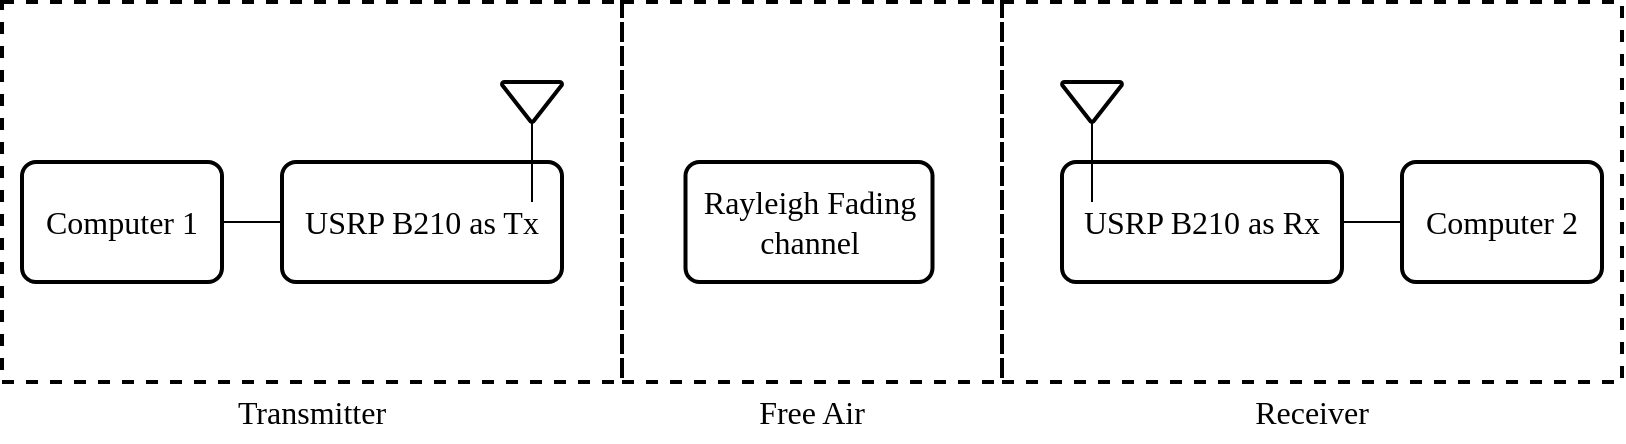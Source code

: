 <mxfile version="28.1.1" pages="7">
  <diagram name="Page-1" id="bNAvPThrWklJFB5pWtWg">
    <mxGraphModel dx="946" dy="610" grid="1" gridSize="10" guides="1" tooltips="1" connect="1" arrows="1" fold="1" page="1" pageScale="1" pageWidth="827" pageHeight="1169" math="0" shadow="0">
      <root>
        <mxCell id="0" />
        <mxCell id="1" parent="0" />
        <mxCell id="S7coEeYvREgK03-p8hHJ-1" value="" style="rounded=0;whiteSpace=wrap;html=1;strokeWidth=2;fillColor=none;dashed=1;" vertex="1" parent="1">
          <mxGeometry x="10" y="120" width="310" height="190" as="geometry" />
        </mxCell>
        <mxCell id="xG8Soh5g1cS0ywKZKrep-6" style="edgeStyle=orthogonalEdgeStyle;rounded=0;orthogonalLoop=1;jettySize=auto;html=1;exitX=1;exitY=0.5;exitDx=0;exitDy=0;entryX=0;entryY=0.5;entryDx=0;entryDy=0;endArrow=none;endFill=0;fontFamily=Times New Roman;fontSize=16;" parent="1" source="xG8Soh5g1cS0ywKZKrep-1" target="xG8Soh5g1cS0ywKZKrep-4" edge="1">
          <mxGeometry relative="1" as="geometry" />
        </mxCell>
        <mxCell id="xG8Soh5g1cS0ywKZKrep-1" value="Computer 1" style="rounded=1;whiteSpace=wrap;html=1;absoluteArcSize=1;arcSize=14;strokeWidth=2;fontFamily=Times New Roman;fontSize=16;" parent="1" vertex="1">
          <mxGeometry x="20" y="200" width="100" height="60" as="geometry" />
        </mxCell>
        <mxCell id="xG8Soh5g1cS0ywKZKrep-7" style="edgeStyle=orthogonalEdgeStyle;rounded=0;orthogonalLoop=1;jettySize=auto;html=1;exitX=0;exitY=0.5;exitDx=0;exitDy=0;entryX=1;entryY=0.5;entryDx=0;entryDy=0;endArrow=none;endFill=0;fontFamily=Times New Roman;fontSize=16;" parent="1" source="xG8Soh5g1cS0ywKZKrep-3" target="xG8Soh5g1cS0ywKZKrep-5" edge="1">
          <mxGeometry relative="1" as="geometry" />
        </mxCell>
        <mxCell id="xG8Soh5g1cS0ywKZKrep-3" value="Computer 2" style="rounded=1;whiteSpace=wrap;html=1;absoluteArcSize=1;arcSize=14;strokeWidth=2;fontFamily=Times New Roman;fontSize=16;" parent="1" vertex="1">
          <mxGeometry x="710" y="200" width="100" height="60" as="geometry" />
        </mxCell>
        <mxCell id="xG8Soh5g1cS0ywKZKrep-4" value="USRP B210 as Tx" style="rounded=1;whiteSpace=wrap;html=1;absoluteArcSize=1;arcSize=14;strokeWidth=2;fontFamily=Times New Roman;fontSize=16;" parent="1" vertex="1">
          <mxGeometry x="150" y="200" width="140" height="60" as="geometry" />
        </mxCell>
        <mxCell id="xG8Soh5g1cS0ywKZKrep-5" value="USRP B210 as Rx" style="rounded=1;whiteSpace=wrap;html=1;absoluteArcSize=1;arcSize=14;strokeWidth=2;fontFamily=Times New Roman;fontSize=16;" parent="1" vertex="1">
          <mxGeometry x="540" y="200" width="140" height="60" as="geometry" />
        </mxCell>
        <mxCell id="xG8Soh5g1cS0ywKZKrep-12" value="" style="group;fontFamily=Times New Roman;fontSize=16;" parent="1" vertex="1" connectable="0">
          <mxGeometry x="260" y="160" width="30" height="60" as="geometry" />
        </mxCell>
        <mxCell id="xG8Soh5g1cS0ywKZKrep-11" style="edgeStyle=orthogonalEdgeStyle;rounded=0;orthogonalLoop=1;jettySize=auto;html=1;exitX=0.5;exitY=0;exitDx=0;exitDy=0;exitPerimeter=0;endArrow=none;endFill=0;fontFamily=Times New Roman;fontSize=16;" parent="xG8Soh5g1cS0ywKZKrep-12" source="xG8Soh5g1cS0ywKZKrep-8" edge="1">
          <mxGeometry relative="1" as="geometry">
            <mxPoint x="15" y="60" as="targetPoint" />
          </mxGeometry>
        </mxCell>
        <mxCell id="xG8Soh5g1cS0ywKZKrep-8" value="" style="strokeWidth=2;html=1;shape=mxgraph.flowchart.extract_or_measurement;whiteSpace=wrap;rotation=-180;fontFamily=Times New Roman;fontSize=16;" parent="xG8Soh5g1cS0ywKZKrep-12" vertex="1">
          <mxGeometry width="30" height="20" as="geometry" />
        </mxCell>
        <mxCell id="xG8Soh5g1cS0ywKZKrep-13" value="" style="group;fontFamily=Times New Roman;fontSize=16;" parent="1" vertex="1" connectable="0">
          <mxGeometry x="540" y="160" width="30" height="60" as="geometry" />
        </mxCell>
        <mxCell id="xG8Soh5g1cS0ywKZKrep-14" style="edgeStyle=orthogonalEdgeStyle;rounded=0;orthogonalLoop=1;jettySize=auto;html=1;exitX=0.5;exitY=0;exitDx=0;exitDy=0;exitPerimeter=0;endArrow=none;endFill=0;fontFamily=Times New Roman;fontSize=16;" parent="xG8Soh5g1cS0ywKZKrep-13" source="xG8Soh5g1cS0ywKZKrep-15" edge="1">
          <mxGeometry relative="1" as="geometry">
            <mxPoint x="15" y="60" as="targetPoint" />
          </mxGeometry>
        </mxCell>
        <mxCell id="xG8Soh5g1cS0ywKZKrep-15" value="" style="strokeWidth=2;html=1;shape=mxgraph.flowchart.extract_or_measurement;whiteSpace=wrap;rotation=-180;fontFamily=Times New Roman;fontSize=16;" parent="xG8Soh5g1cS0ywKZKrep-13" vertex="1">
          <mxGeometry width="30" height="20" as="geometry" />
        </mxCell>
        <mxCell id="xG8Soh5g1cS0ywKZKrep-17" value="Rayleigh Fading channel" style="rounded=1;whiteSpace=wrap;html=1;absoluteArcSize=1;arcSize=14;strokeWidth=2;fontFamily=Times New Roman;fontSize=16;" parent="1" vertex="1">
          <mxGeometry x="351.75" y="200" width="123.5" height="60" as="geometry" />
        </mxCell>
        <mxCell id="S7coEeYvREgK03-p8hHJ-2" value="" style="rounded=0;whiteSpace=wrap;html=1;strokeWidth=2;fillColor=none;dashed=1;" vertex="1" parent="1">
          <mxGeometry x="320" y="120" width="190" height="190" as="geometry" />
        </mxCell>
        <mxCell id="S7coEeYvREgK03-p8hHJ-3" value="" style="rounded=0;whiteSpace=wrap;html=1;strokeWidth=2;fillColor=none;dashed=1;" vertex="1" parent="1">
          <mxGeometry x="510" y="120" width="310" height="190" as="geometry" />
        </mxCell>
        <mxCell id="S7coEeYvREgK03-p8hHJ-4" value="Transmitter" style="text;html=1;align=center;verticalAlign=middle;whiteSpace=wrap;rounded=0;fontFamily=Times New Roman;fontSize=16;" vertex="1" parent="1">
          <mxGeometry x="105" y="310" width="120" height="30" as="geometry" />
        </mxCell>
        <mxCell id="S7coEeYvREgK03-p8hHJ-5" value="Free Air" style="text;html=1;align=center;verticalAlign=middle;whiteSpace=wrap;rounded=0;fontFamily=Times New Roman;fontSize=16;" vertex="1" parent="1">
          <mxGeometry x="355" y="310" width="120" height="30" as="geometry" />
        </mxCell>
        <mxCell id="S7coEeYvREgK03-p8hHJ-6" value="Receiver" style="text;html=1;align=center;verticalAlign=middle;whiteSpace=wrap;rounded=0;fontFamily=Times New Roman;fontSize=16;" vertex="1" parent="1">
          <mxGeometry x="605" y="310" width="120" height="30" as="geometry" />
        </mxCell>
      </root>
    </mxGraphModel>
  </diagram>
  <diagram id="U3J14Nw9skoaF1EflXiG" name="Page-2">
    <mxGraphModel dx="946" dy="610" grid="1" gridSize="10" guides="1" tooltips="1" connect="1" arrows="1" fold="1" page="1" pageScale="1" pageWidth="827" pageHeight="1169" math="0" shadow="0">
      <root>
        <mxCell id="0" />
        <mxCell id="1" parent="0" />
        <mxCell id="wrMWQTWLkahybJ0BuXg9-1" style="edgeStyle=orthogonalEdgeStyle;rounded=0;orthogonalLoop=1;jettySize=auto;html=1;exitX=1;exitY=0.5;exitDx=0;exitDy=0;entryX=0;entryY=0.5;entryDx=0;entryDy=0;fontFamily=Times New Roman;fontSize=16;" edge="1" parent="1" source="nGCf5IAz83EyOJ6QLfk3-1" target="nGCf5IAz83EyOJ6QLfk3-2">
          <mxGeometry relative="1" as="geometry" />
        </mxCell>
        <mxCell id="nGCf5IAz83EyOJ6QLfk3-1" value="&lt;b&gt;text file&lt;/b&gt;&lt;div&gt;or&lt;/div&gt;&lt;div&gt;&lt;b&gt;random binary&lt;/b&gt;&lt;/div&gt;" style="rounded=1;whiteSpace=wrap;html=1;absoluteArcSize=1;arcSize=14;strokeWidth=2;fontFamily=Times New Roman;fontSize=16;" vertex="1" parent="1">
          <mxGeometry x="10" y="150" width="110" height="70" as="geometry" />
        </mxCell>
        <mxCell id="wrMWQTWLkahybJ0BuXg9-2" style="edgeStyle=orthogonalEdgeStyle;rounded=0;orthogonalLoop=1;jettySize=auto;html=1;exitX=1;exitY=0.5;exitDx=0;exitDy=0;entryX=0;entryY=0.5;entryDx=0;entryDy=0;fontFamily=Times New Roman;fontSize=16;" edge="1" parent="1" source="nGCf5IAz83EyOJ6QLfk3-2" target="nGCf5IAz83EyOJ6QLfk3-3">
          <mxGeometry relative="1" as="geometry" />
        </mxCell>
        <mxCell id="nGCf5IAz83EyOJ6QLfk3-2" value="Reed Solomon&lt;div&gt;&lt;b&gt;encoding&lt;/b&gt;&lt;/div&gt;" style="rounded=1;whiteSpace=wrap;html=1;absoluteArcSize=1;arcSize=14;strokeWidth=2;fontFamily=Times New Roman;fontSize=16;" vertex="1" parent="1">
          <mxGeometry x="140" y="150" width="100" height="70" as="geometry" />
        </mxCell>
        <mxCell id="wrMWQTWLkahybJ0BuXg9-5" style="edgeStyle=orthogonalEdgeStyle;rounded=0;orthogonalLoop=1;jettySize=auto;html=1;exitX=1;exitY=0.5;exitDx=0;exitDy=0;entryX=0;entryY=0.5;entryDx=0;entryDy=0;fontFamily=Times New Roman;fontSize=16;" edge="1" parent="1" source="nGCf5IAz83EyOJ6QLfk3-3" target="wrMWQTWLkahybJ0BuXg9-4">
          <mxGeometry relative="1" as="geometry" />
        </mxCell>
        <mxCell id="nGCf5IAz83EyOJ6QLfk3-3" value="&lt;b&gt;Modulations&lt;/b&gt;&lt;br&gt;BPSK&lt;br&gt;QPSK&lt;br&gt;16QAM" style="rounded=1;whiteSpace=wrap;html=1;absoluteArcSize=1;arcSize=14;strokeWidth=2;fontFamily=Times New Roman;fontSize=16;" vertex="1" parent="1">
          <mxGeometry x="260" y="140" width="100" height="90" as="geometry" />
        </mxCell>
        <mxCell id="wrMWQTWLkahybJ0BuXg9-3" style="edgeStyle=orthogonalEdgeStyle;rounded=0;orthogonalLoop=1;jettySize=auto;html=1;exitX=1;exitY=0.5;exitDx=0;exitDy=0;entryX=0;entryY=0.5;entryDx=0;entryDy=0;fontFamily=Times New Roman;fontSize=16;" edge="1" parent="1" source="nGCf5IAz83EyOJ6QLfk3-4" target="nGCf5IAz83EyOJ6QLfk3-5">
          <mxGeometry relative="1" as="geometry" />
        </mxCell>
        <mxCell id="nGCf5IAz83EyOJ6QLfk3-4" value="Inverse DWT" style="rounded=1;whiteSpace=wrap;html=1;absoluteArcSize=1;arcSize=14;strokeWidth=2;fontFamily=Times New Roman;fontSize=16;" vertex="1" parent="1">
          <mxGeometry x="500" y="150" width="100" height="70" as="geometry" />
        </mxCell>
        <mxCell id="wrMWQTWLkahybJ0BuXg9-8" style="edgeStyle=orthogonalEdgeStyle;rounded=0;orthogonalLoop=1;jettySize=auto;html=1;exitX=1;exitY=0.5;exitDx=0;exitDy=0;entryX=1;entryY=0.5;entryDx=0;entryDy=0;fontFamily=Times New Roman;fontSize=16;" edge="1" parent="1" source="nGCf5IAz83EyOJ6QLfk3-5" target="wrMWQTWLkahybJ0BuXg9-7">
          <mxGeometry relative="1" as="geometry" />
        </mxCell>
        <mxCell id="nGCf5IAz83EyOJ6QLfk3-5" value="SDRu Transmitter" style="rounded=1;whiteSpace=wrap;html=1;absoluteArcSize=1;arcSize=14;strokeWidth=2;fontFamily=Times New Roman;fontSize=16;" vertex="1" parent="1">
          <mxGeometry x="620" y="150" width="130" height="70" as="geometry" />
        </mxCell>
        <mxCell id="wrMWQTWLkahybJ0BuXg9-6" style="edgeStyle=orthogonalEdgeStyle;rounded=0;orthogonalLoop=1;jettySize=auto;html=1;exitX=1;exitY=0.5;exitDx=0;exitDy=0;entryX=0;entryY=0.5;entryDx=0;entryDy=0;fontFamily=Times New Roman;fontSize=16;" edge="1" parent="1" source="wrMWQTWLkahybJ0BuXg9-4" target="nGCf5IAz83EyOJ6QLfk3-4">
          <mxGeometry relative="1" as="geometry" />
        </mxCell>
        <mxCell id="wrMWQTWLkahybJ0BuXg9-4" value="Serial-to-Parallel" style="rounded=1;whiteSpace=wrap;html=1;absoluteArcSize=1;arcSize=14;strokeWidth=2;fontFamily=Times New Roman;fontSize=16;" vertex="1" parent="1">
          <mxGeometry x="380" y="150" width="100" height="70" as="geometry" />
        </mxCell>
        <mxCell id="wrMWQTWLkahybJ0BuXg9-10" style="edgeStyle=orthogonalEdgeStyle;rounded=0;orthogonalLoop=1;jettySize=auto;html=1;exitX=0;exitY=0.5;exitDx=0;exitDy=0;entryX=0;entryY=0.5;entryDx=0;entryDy=0;fontFamily=Times New Roman;fontSize=16;" edge="1" parent="1" source="wrMWQTWLkahybJ0BuXg9-7" target="wrMWQTWLkahybJ0BuXg9-9">
          <mxGeometry relative="1" as="geometry" />
        </mxCell>
        <mxCell id="wrMWQTWLkahybJ0BuXg9-7" value="&lt;div&gt;Rayleigh Fading&lt;/div&gt;&lt;b&gt;channel&lt;/b&gt;" style="rounded=1;whiteSpace=wrap;html=1;absoluteArcSize=1;arcSize=14;strokeWidth=2;fontFamily=Times New Roman;fontSize=16;" vertex="1" parent="1">
          <mxGeometry x="320" y="280" width="100" height="100" as="geometry" />
        </mxCell>
        <mxCell id="wrMWQTWLkahybJ0BuXg9-13" style="edgeStyle=orthogonalEdgeStyle;rounded=0;orthogonalLoop=1;jettySize=auto;html=1;exitX=1;exitY=0.5;exitDx=0;exitDy=0;entryX=0;entryY=0.5;entryDx=0;entryDy=0;fontFamily=Times New Roman;fontSize=16;" edge="1" parent="1" source="wrMWQTWLkahybJ0BuXg9-9" target="wrMWQTWLkahybJ0BuXg9-11">
          <mxGeometry relative="1" as="geometry" />
        </mxCell>
        <mxCell id="wrMWQTWLkahybJ0BuXg9-9" value="SDRu Receiver" style="rounded=1;whiteSpace=wrap;html=1;absoluteArcSize=1;arcSize=14;strokeWidth=2;fontFamily=Times New Roman;fontSize=16;" vertex="1" parent="1">
          <mxGeometry x="30" y="430" width="100" height="70" as="geometry" />
        </mxCell>
        <mxCell id="wrMWQTWLkahybJ0BuXg9-14" style="edgeStyle=orthogonalEdgeStyle;rounded=0;orthogonalLoop=1;jettySize=auto;html=1;exitX=1;exitY=0.5;exitDx=0;exitDy=0;entryX=0;entryY=0.5;entryDx=0;entryDy=0;fontFamily=Times New Roman;fontSize=16;" edge="1" parent="1" source="wrMWQTWLkahybJ0BuXg9-11" target="wrMWQTWLkahybJ0BuXg9-12">
          <mxGeometry relative="1" as="geometry" />
        </mxCell>
        <mxCell id="wrMWQTWLkahybJ0BuXg9-11" value="DWT" style="rounded=1;whiteSpace=wrap;html=1;absoluteArcSize=1;arcSize=14;strokeWidth=2;fontFamily=Times New Roman;fontSize=16;" vertex="1" parent="1">
          <mxGeometry x="150" y="430" width="100" height="70" as="geometry" />
        </mxCell>
        <mxCell id="wrMWQTWLkahybJ0BuXg9-16" style="edgeStyle=orthogonalEdgeStyle;rounded=0;orthogonalLoop=1;jettySize=auto;html=1;exitX=1;exitY=0.5;exitDx=0;exitDy=0;entryX=0;entryY=0.5;entryDx=0;entryDy=0;fontFamily=Times New Roman;fontSize=16;" edge="1" parent="1" source="wrMWQTWLkahybJ0BuXg9-12" target="wrMWQTWLkahybJ0BuXg9-15">
          <mxGeometry relative="1" as="geometry" />
        </mxCell>
        <mxCell id="wrMWQTWLkahybJ0BuXg9-12" value="Parallel-to-Serial" style="rounded=1;whiteSpace=wrap;html=1;absoluteArcSize=1;arcSize=14;strokeWidth=2;fontFamily=Times New Roman;fontSize=16;" vertex="1" parent="1">
          <mxGeometry x="270" y="430" width="100" height="70" as="geometry" />
        </mxCell>
        <mxCell id="wrMWQTWLkahybJ0BuXg9-18" style="edgeStyle=orthogonalEdgeStyle;rounded=0;orthogonalLoop=1;jettySize=auto;html=1;exitX=1;exitY=0.5;exitDx=0;exitDy=0;entryX=0;entryY=0.5;entryDx=0;entryDy=0;fontFamily=Times New Roman;fontSize=16;" edge="1" parent="1" source="wrMWQTWLkahybJ0BuXg9-15" target="wrMWQTWLkahybJ0BuXg9-17">
          <mxGeometry relative="1" as="geometry" />
        </mxCell>
        <mxCell id="wrMWQTWLkahybJ0BuXg9-22" style="edgeStyle=orthogonalEdgeStyle;rounded=0;orthogonalLoop=1;jettySize=auto;html=1;exitX=0.5;exitY=1;exitDx=0;exitDy=0;entryX=0.5;entryY=0;entryDx=0;entryDy=0;fontFamily=Times New Roman;fontSize=16;" edge="1" parent="1" source="wrMWQTWLkahybJ0BuXg9-15" target="wrMWQTWLkahybJ0BuXg9-21">
          <mxGeometry relative="1" as="geometry" />
        </mxCell>
        <mxCell id="wrMWQTWLkahybJ0BuXg9-15" value="Demodulations" style="rounded=1;whiteSpace=wrap;html=1;absoluteArcSize=1;arcSize=14;strokeWidth=2;fontFamily=Times New Roman;fontSize=16;" vertex="1" parent="1">
          <mxGeometry x="390" y="430" width="110" height="70" as="geometry" />
        </mxCell>
        <mxCell id="wrMWQTWLkahybJ0BuXg9-20" style="edgeStyle=orthogonalEdgeStyle;rounded=0;orthogonalLoop=1;jettySize=auto;html=1;exitX=1;exitY=0.5;exitDx=0;exitDy=0;entryX=0;entryY=0.5;entryDx=0;entryDy=0;fontFamily=Times New Roman;fontSize=16;" edge="1" parent="1" source="wrMWQTWLkahybJ0BuXg9-17" target="wrMWQTWLkahybJ0BuXg9-19">
          <mxGeometry relative="1" as="geometry" />
        </mxCell>
        <mxCell id="wrMWQTWLkahybJ0BuXg9-24" style="edgeStyle=orthogonalEdgeStyle;rounded=0;orthogonalLoop=1;jettySize=auto;html=1;exitX=0.5;exitY=1;exitDx=0;exitDy=0;entryX=0.5;entryY=0;entryDx=0;entryDy=0;fontFamily=Times New Roman;fontSize=16;" edge="1" parent="1" source="wrMWQTWLkahybJ0BuXg9-17" target="wrMWQTWLkahybJ0BuXg9-23">
          <mxGeometry relative="1" as="geometry" />
        </mxCell>
        <mxCell id="wrMWQTWLkahybJ0BuXg9-17" value="Reed Solomon decoding" style="rounded=1;whiteSpace=wrap;html=1;absoluteArcSize=1;arcSize=14;strokeWidth=2;fontFamily=Times New Roman;fontSize=16;" vertex="1" parent="1">
          <mxGeometry x="520" y="430" width="100" height="70" as="geometry" />
        </mxCell>
        <mxCell id="wrMWQTWLkahybJ0BuXg9-19" value="output data" style="rounded=1;whiteSpace=wrap;html=1;absoluteArcSize=1;arcSize=14;strokeWidth=2;fontFamily=Times New Roman;fontSize=16;" vertex="1" parent="1">
          <mxGeometry x="640" y="430" width="100" height="70" as="geometry" />
        </mxCell>
        <mxCell id="wrMWQTWLkahybJ0BuXg9-21" value="Diagram Constellation" style="rounded=1;whiteSpace=wrap;html=1;absoluteArcSize=1;arcSize=14;strokeWidth=2;fontFamily=Times New Roman;fontSize=16;" vertex="1" parent="1">
          <mxGeometry x="395" y="530" width="100" height="70" as="geometry" />
        </mxCell>
        <mxCell id="wrMWQTWLkahybJ0BuXg9-23" value="Bit Error Rate" style="rounded=1;whiteSpace=wrap;html=1;absoluteArcSize=1;arcSize=14;strokeWidth=2;fontFamily=Times New Roman;fontSize=16;" vertex="1" parent="1">
          <mxGeometry x="520" y="530" width="100" height="70" as="geometry" />
        </mxCell>
        <mxCell id="wrMWQTWLkahybJ0BuXg9-25" value="Eye Diagram" style="rounded=1;whiteSpace=wrap;html=1;absoluteArcSize=1;arcSize=14;strokeWidth=2;fontFamily=Times New Roman;fontSize=16;" vertex="1" parent="1">
          <mxGeometry x="395" y="600" width="100" height="70" as="geometry" />
        </mxCell>
      </root>
    </mxGraphModel>
  </diagram>
  <diagram id="RtIHe8_EHuBRh2TQG7aO" name="Page-3">
    <mxGraphModel dx="946" dy="610" grid="1" gridSize="10" guides="1" tooltips="1" connect="1" arrows="1" fold="1" page="1" pageScale="1" pageWidth="827" pageHeight="1169" math="0" shadow="0">
      <root>
        <mxCell id="0" />
        <mxCell id="1" parent="0" />
        <mxCell id="Bfj8SirGOa0ALOGr3p89-12" style="edgeStyle=orthogonalEdgeStyle;rounded=0;orthogonalLoop=1;jettySize=auto;html=1;exitX=1;exitY=0.5;exitDx=0;exitDy=0;entryX=0;entryY=0.5;entryDx=0;entryDy=0;fontFamily=Times New Roman;fontSize=16;" edge="1" parent="1" source="5QIIMCG6FP4O9qukNE2y-1" target="Bfj8SirGOa0ALOGr3p89-1">
          <mxGeometry relative="1" as="geometry" />
        </mxCell>
        <mxCell id="Bfj8SirGOa0ALOGr3p89-17" style="edgeStyle=orthogonalEdgeStyle;rounded=0;orthogonalLoop=1;jettySize=auto;html=1;exitX=1;exitY=0.5;exitDx=0;exitDy=0;entryX=0;entryY=0.5;entryDx=0;entryDy=0;fontFamily=Times New Roman;fontSize=16;" edge="1" parent="1" source="5QIIMCG6FP4O9qukNE2y-1" target="Bfj8SirGOa0ALOGr3p89-2">
          <mxGeometry relative="1" as="geometry" />
        </mxCell>
        <mxCell id="5QIIMCG6FP4O9qukNE2y-1" value="System Results" style="rounded=1;whiteSpace=wrap;html=1;absoluteArcSize=1;arcSize=14;strokeWidth=2;fontFamily=Times New Roman;fontSize=16;" vertex="1" parent="1">
          <mxGeometry x="10" y="90" width="100" height="100" as="geometry" />
        </mxCell>
        <mxCell id="Bfj8SirGOa0ALOGr3p89-13" style="edgeStyle=orthogonalEdgeStyle;rounded=0;orthogonalLoop=1;jettySize=auto;html=1;exitX=1;exitY=0.5;exitDx=0;exitDy=0;entryX=0;entryY=0.5;entryDx=0;entryDy=0;fontFamily=Times New Roman;fontSize=16;" edge="1" parent="1" source="Bfj8SirGOa0ALOGr3p89-1" target="Bfj8SirGOa0ALOGr3p89-3">
          <mxGeometry relative="1" as="geometry" />
        </mxCell>
        <mxCell id="Bfj8SirGOa0ALOGr3p89-1" value="Simulation&lt;div&gt;(without USRP B210)&lt;/div&gt;" style="rounded=1;whiteSpace=wrap;html=1;absoluteArcSize=1;arcSize=14;strokeWidth=2;fontFamily=Times New Roman;fontSize=16;" vertex="1" parent="1">
          <mxGeometry x="150" y="90" width="160" height="100" as="geometry" />
        </mxCell>
        <mxCell id="Bfj8SirGOa0ALOGr3p89-18" style="edgeStyle=orthogonalEdgeStyle;rounded=0;orthogonalLoop=1;jettySize=auto;html=1;exitX=1;exitY=0.5;exitDx=0;exitDy=0;entryX=0;entryY=0.5;entryDx=0;entryDy=0;fontFamily=Times New Roman;fontSize=16;" edge="1" parent="1" source="Bfj8SirGOa0ALOGr3p89-2" target="Bfj8SirGOa0ALOGr3p89-8">
          <mxGeometry relative="1" as="geometry" />
        </mxCell>
        <mxCell id="Bfj8SirGOa0ALOGr3p89-2" value="Prototype&lt;div&gt;(with USRP B210)&lt;/div&gt;" style="rounded=1;whiteSpace=wrap;html=1;absoluteArcSize=1;arcSize=14;strokeWidth=2;fontFamily=Times New Roman;fontSize=16;" vertex="1" parent="1">
          <mxGeometry x="150" y="360" width="160" height="100" as="geometry" />
        </mxCell>
        <mxCell id="Bfj8SirGOa0ALOGr3p89-14" style="edgeStyle=orthogonalEdgeStyle;rounded=0;orthogonalLoop=1;jettySize=auto;html=1;exitX=1;exitY=0.5;exitDx=0;exitDy=0;entryX=0;entryY=0.5;entryDx=0;entryDy=0;fontFamily=Times New Roman;fontSize=16;" edge="1" parent="1" source="Bfj8SirGOa0ALOGr3p89-3" target="Bfj8SirGOa0ALOGr3p89-4">
          <mxGeometry relative="1" as="geometry" />
        </mxCell>
        <mxCell id="Bfj8SirGOa0ALOGr3p89-15" style="edgeStyle=orthogonalEdgeStyle;rounded=0;orthogonalLoop=1;jettySize=auto;html=1;exitX=1;exitY=0.5;exitDx=0;exitDy=0;entryX=0;entryY=0.5;entryDx=0;entryDy=0;fontFamily=Times New Roman;fontSize=16;" edge="1" parent="1" source="Bfj8SirGOa0ALOGr3p89-3" target="Bfj8SirGOa0ALOGr3p89-5">
          <mxGeometry relative="1" as="geometry" />
        </mxCell>
        <mxCell id="Bfj8SirGOa0ALOGr3p89-16" style="edgeStyle=orthogonalEdgeStyle;rounded=0;orthogonalLoop=1;jettySize=auto;html=1;exitX=1;exitY=0.5;exitDx=0;exitDy=0;entryX=0;entryY=0.5;entryDx=0;entryDy=0;fontFamily=Times New Roman;fontSize=16;" edge="1" parent="1" source="Bfj8SirGOa0ALOGr3p89-3" target="Bfj8SirGOa0ALOGr3p89-7">
          <mxGeometry relative="1" as="geometry" />
        </mxCell>
        <mxCell id="Bfj8SirGOa0ALOGr3p89-3" value="Modulation schemes&lt;div&gt;1. BPSK&lt;/div&gt;&lt;div&gt;2. QPSK&lt;/div&gt;&lt;div&gt;3. 16QAM&lt;/div&gt;" style="rounded=1;whiteSpace=wrap;html=1;absoluteArcSize=1;arcSize=14;strokeWidth=2;fontFamily=Times New Roman;fontSize=16;align=center;" vertex="1" parent="1">
          <mxGeometry x="330" y="90" width="150" height="100" as="geometry" />
        </mxCell>
        <mxCell id="Bfj8SirGOa0ALOGr3p89-4" value="Ideal channel + without RS codes" style="rounded=1;whiteSpace=wrap;html=1;absoluteArcSize=1;arcSize=14;strokeWidth=2;fontFamily=Times New Roman;fontSize=16;" vertex="1" parent="1">
          <mxGeometry x="560" y="40" width="240" height="50" as="geometry" />
        </mxCell>
        <mxCell id="Bfj8SirGOa0ALOGr3p89-5" value="over Rayleigh Fading channel&lt;div&gt;+&amp;nbsp;&lt;/div&gt;&lt;div&gt;without RS codes&lt;/div&gt;" style="rounded=1;whiteSpace=wrap;html=1;absoluteArcSize=1;arcSize=14;strokeWidth=2;fontFamily=Times New Roman;fontSize=16;" vertex="1" parent="1">
          <mxGeometry x="560" y="107.5" width="240" height="65" as="geometry" />
        </mxCell>
        <mxCell id="Bfj8SirGOa0ALOGr3p89-7" value="over Rayleigh Fading channel&lt;div&gt;+&lt;/div&gt;&lt;div&gt;RS codes&lt;/div&gt;" style="rounded=1;whiteSpace=wrap;html=1;absoluteArcSize=1;arcSize=14;strokeWidth=2;fontFamily=Times New Roman;fontSize=16;" vertex="1" parent="1">
          <mxGeometry x="560" y="185" width="240" height="70" as="geometry" />
        </mxCell>
        <mxCell id="Bfj8SirGOa0ALOGr3p89-19" style="edgeStyle=orthogonalEdgeStyle;rounded=0;orthogonalLoop=1;jettySize=auto;html=1;exitX=1;exitY=0.5;exitDx=0;exitDy=0;entryX=0;entryY=0.5;entryDx=0;entryDy=0;fontFamily=Times New Roman;fontSize=16;" edge="1" parent="1" source="Bfj8SirGOa0ALOGr3p89-8" target="Bfj8SirGOa0ALOGr3p89-10">
          <mxGeometry relative="1" as="geometry" />
        </mxCell>
        <mxCell id="Bfj8SirGOa0ALOGr3p89-21" style="edgeStyle=orthogonalEdgeStyle;rounded=0;orthogonalLoop=1;jettySize=auto;html=1;exitX=1;exitY=0.5;exitDx=0;exitDy=0;entryX=0;entryY=0.5;entryDx=0;entryDy=0;fontFamily=Times New Roman;fontSize=16;" edge="1" parent="1" source="Bfj8SirGOa0ALOGr3p89-8" target="Bfj8SirGOa0ALOGr3p89-11">
          <mxGeometry relative="1" as="geometry" />
        </mxCell>
        <mxCell id="Bfj8SirGOa0ALOGr3p89-8" value="Modulation schemes&lt;div&gt;1. BPSK&lt;/div&gt;&lt;div&gt;2. QPSK&lt;/div&gt;&lt;div&gt;3. 16QAM&lt;/div&gt;" style="rounded=1;whiteSpace=wrap;html=1;absoluteArcSize=1;arcSize=14;strokeWidth=2;fontFamily=Times New Roman;fontSize=16;" vertex="1" parent="1">
          <mxGeometry x="330" y="360" width="170" height="100" as="geometry" />
        </mxCell>
        <mxCell id="Bfj8SirGOa0ALOGr3p89-10" value="without RS codes" style="rounded=1;whiteSpace=wrap;html=1;absoluteArcSize=1;arcSize=14;strokeWidth=2;fontFamily=Times New Roman;fontSize=16;" vertex="1" parent="1">
          <mxGeometry x="550" y="340" width="240" height="50" as="geometry" />
        </mxCell>
        <mxCell id="Bfj8SirGOa0ALOGr3p89-11" value="with RS codes" style="rounded=1;whiteSpace=wrap;html=1;absoluteArcSize=1;arcSize=14;strokeWidth=2;fontFamily=Times New Roman;fontSize=16;" vertex="1" parent="1">
          <mxGeometry x="550" y="420" width="240" height="50" as="geometry" />
        </mxCell>
      </root>
    </mxGraphModel>
  </diagram>
  <diagram id="XrNL1TT_Zw5knCtHbHmy" name="Page-4">
    <mxGraphModel dx="946" dy="610" grid="1" gridSize="10" guides="1" tooltips="1" connect="1" arrows="1" fold="1" page="1" pageScale="1" pageWidth="827" pageHeight="1169" math="0" shadow="0">
      <root>
        <mxCell id="0" />
        <mxCell id="1" parent="0" />
        <mxCell id="B7xf4d5OXaKu1NUUxvWU-2" value="" style="rounded=1;whiteSpace=wrap;html=1;absoluteArcSize=1;arcSize=14;strokeWidth=2;fontFamily=Times New Roman;fontSize=16;" vertex="1" parent="1">
          <mxGeometry x="80" y="120" width="640" height="410" as="geometry" />
        </mxCell>
        <mxCell id="Gh8hV5bfmmTLv1xndf3Y-17" style="edgeStyle=orthogonalEdgeStyle;rounded=0;orthogonalLoop=1;jettySize=auto;html=1;exitX=0;exitY=0.5;exitDx=0;exitDy=0;entryX=0;entryY=0.5;entryDx=0;entryDy=0;" edge="1" parent="1" source="B7xf4d5OXaKu1NUUxvWU-13" target="Gh8hV5bfmmTLv1xndf3Y-10">
          <mxGeometry relative="1" as="geometry" />
        </mxCell>
        <mxCell id="B7xf4d5OXaKu1NUUxvWU-13" value="Rayleigh Fading channel" style="rounded=1;whiteSpace=wrap;html=1;absoluteArcSize=1;arcSize=14;strokeWidth=2;fontFamily=Times New Roman;fontSize=16;" vertex="1" parent="1">
          <mxGeometry x="350" y="335" width="123.5" height="60" as="geometry" />
        </mxCell>
        <mxCell id="Gh8hV5bfmmTLv1xndf3Y-4" style="edgeStyle=orthogonalEdgeStyle;rounded=0;orthogonalLoop=1;jettySize=auto;html=1;exitX=1;exitY=0.5;exitDx=0;exitDy=0;entryX=0;entryY=0.5;entryDx=0;entryDy=0;" edge="1" parent="1" source="Gh8hV5bfmmTLv1xndf3Y-2" target="Gh8hV5bfmmTLv1xndf3Y-3">
          <mxGeometry relative="1" as="geometry" />
        </mxCell>
        <mxCell id="Gh8hV5bfmmTLv1xndf3Y-2" value="Data input" style="rounded=1;whiteSpace=wrap;html=1;absoluteArcSize=1;arcSize=14;strokeWidth=2;fontFamily=Times New Roman;fontSize=16;" vertex="1" parent="1">
          <mxGeometry x="140" y="225" width="100" height="60" as="geometry" />
        </mxCell>
        <mxCell id="Gh8hV5bfmmTLv1xndf3Y-6" style="edgeStyle=orthogonalEdgeStyle;rounded=0;orthogonalLoop=1;jettySize=auto;html=1;exitX=1;exitY=0.5;exitDx=0;exitDy=0;entryX=0;entryY=0.5;entryDx=0;entryDy=0;" edge="1" parent="1" source="Gh8hV5bfmmTLv1xndf3Y-3" target="Gh8hV5bfmmTLv1xndf3Y-5">
          <mxGeometry relative="1" as="geometry" />
        </mxCell>
        <mxCell id="Gh8hV5bfmmTLv1xndf3Y-3" value="Reed Solomon&lt;div&gt;encoding&lt;/div&gt;" style="rounded=1;whiteSpace=wrap;html=1;absoluteArcSize=1;arcSize=14;strokeWidth=2;fontFamily=Times New Roman;fontSize=16;" vertex="1" parent="1">
          <mxGeometry x="270" y="225" width="110" height="60" as="geometry" />
        </mxCell>
        <mxCell id="Gh8hV5bfmmTLv1xndf3Y-8" style="edgeStyle=orthogonalEdgeStyle;rounded=0;orthogonalLoop=1;jettySize=auto;html=1;exitX=1;exitY=0.5;exitDx=0;exitDy=0;entryX=0;entryY=0.5;entryDx=0;entryDy=0;" edge="1" parent="1" source="Gh8hV5bfmmTLv1xndf3Y-5" target="Gh8hV5bfmmTLv1xndf3Y-7">
          <mxGeometry relative="1" as="geometry" />
        </mxCell>
        <mxCell id="Gh8hV5bfmmTLv1xndf3Y-5" value="Modulations&lt;div&gt;1. BPSK&lt;/div&gt;&lt;div&gt;2. QPSK&lt;/div&gt;&lt;div&gt;3. 16QAM&lt;/div&gt;" style="rounded=1;whiteSpace=wrap;html=1;absoluteArcSize=1;arcSize=14;strokeWidth=2;fontFamily=Times New Roman;fontSize=16;" vertex="1" parent="1">
          <mxGeometry x="410" y="210" width="110" height="90" as="geometry" />
        </mxCell>
        <mxCell id="Gh8hV5bfmmTLv1xndf3Y-9" style="edgeStyle=orthogonalEdgeStyle;rounded=0;orthogonalLoop=1;jettySize=auto;html=1;exitX=1;exitY=0.5;exitDx=0;exitDy=0;entryX=1;entryY=0.5;entryDx=0;entryDy=0;" edge="1" parent="1" source="Gh8hV5bfmmTLv1xndf3Y-7" target="B7xf4d5OXaKu1NUUxvWU-13">
          <mxGeometry relative="1" as="geometry" />
        </mxCell>
        <mxCell id="Gh8hV5bfmmTLv1xndf3Y-7" value="Inverse DWT" style="rounded=1;whiteSpace=wrap;html=1;absoluteArcSize=1;arcSize=14;strokeWidth=2;fontFamily=Times New Roman;fontSize=16;" vertex="1" parent="1">
          <mxGeometry x="550" y="210" width="110" height="90" as="geometry" />
        </mxCell>
        <mxCell id="Gh8hV5bfmmTLv1xndf3Y-12" style="edgeStyle=orthogonalEdgeStyle;rounded=0;orthogonalLoop=1;jettySize=auto;html=1;exitX=1;exitY=0.5;exitDx=0;exitDy=0;entryX=0;entryY=0.5;entryDx=0;entryDy=0;" edge="1" parent="1" source="Gh8hV5bfmmTLv1xndf3Y-10" target="Gh8hV5bfmmTLv1xndf3Y-11">
          <mxGeometry relative="1" as="geometry" />
        </mxCell>
        <mxCell id="Gh8hV5bfmmTLv1xndf3Y-10" value="DWT" style="rounded=1;whiteSpace=wrap;html=1;absoluteArcSize=1;arcSize=14;strokeWidth=2;fontFamily=Times New Roman;fontSize=16;" vertex="1" parent="1">
          <mxGeometry x="140" y="415" width="110" height="90" as="geometry" />
        </mxCell>
        <mxCell id="Gh8hV5bfmmTLv1xndf3Y-14" style="edgeStyle=orthogonalEdgeStyle;rounded=0;orthogonalLoop=1;jettySize=auto;html=1;exitX=1;exitY=0.5;exitDx=0;exitDy=0;entryX=0;entryY=0.5;entryDx=0;entryDy=0;" edge="1" parent="1" source="Gh8hV5bfmmTLv1xndf3Y-11" target="Gh8hV5bfmmTLv1xndf3Y-13">
          <mxGeometry relative="1" as="geometry" />
        </mxCell>
        <mxCell id="Gh8hV5bfmmTLv1xndf3Y-11" value="Demodulations" style="rounded=1;whiteSpace=wrap;html=1;absoluteArcSize=1;arcSize=14;strokeWidth=2;fontFamily=Times New Roman;fontSize=16;" vertex="1" parent="1">
          <mxGeometry x="280" y="415" width="110" height="90" as="geometry" />
        </mxCell>
        <mxCell id="Gh8hV5bfmmTLv1xndf3Y-16" style="edgeStyle=orthogonalEdgeStyle;rounded=0;orthogonalLoop=1;jettySize=auto;html=1;exitX=1;exitY=0.5;exitDx=0;exitDy=0;entryX=0;entryY=0.5;entryDx=0;entryDy=0;" edge="1" parent="1" source="Gh8hV5bfmmTLv1xndf3Y-13" target="Gh8hV5bfmmTLv1xndf3Y-15">
          <mxGeometry relative="1" as="geometry" />
        </mxCell>
        <mxCell id="Gh8hV5bfmmTLv1xndf3Y-13" value="Reed Solomon&lt;div&gt;decoding&lt;/div&gt;" style="rounded=1;whiteSpace=wrap;html=1;absoluteArcSize=1;arcSize=14;strokeWidth=2;fontFamily=Times New Roman;fontSize=16;" vertex="1" parent="1">
          <mxGeometry x="420" y="430" width="110" height="60" as="geometry" />
        </mxCell>
        <mxCell id="Gh8hV5bfmmTLv1xndf3Y-15" value="Data output" style="rounded=1;whiteSpace=wrap;html=1;absoluteArcSize=1;arcSize=14;strokeWidth=2;fontFamily=Times New Roman;fontSize=16;" vertex="1" parent="1">
          <mxGeometry x="560" y="430" width="100" height="60" as="geometry" />
        </mxCell>
        <mxCell id="Gh8hV5bfmmTLv1xndf3Y-19" value="1 MATLAB in 1 computer only" style="text;html=1;align=center;verticalAlign=middle;whiteSpace=wrap;rounded=0;fontFamily=Times New Roman;fontSize=16;" vertex="1" parent="1">
          <mxGeometry x="100" y="140" width="240" height="30" as="geometry" />
        </mxCell>
      </root>
    </mxGraphModel>
  </diagram>
  <diagram id="YGXnJVw51FNVI-waL-sr" name="Page-5">
    <mxGraphModel dx="652" dy="421" grid="1" gridSize="10" guides="1" tooltips="1" connect="1" arrows="1" fold="1" page="1" pageScale="1" pageWidth="827" pageHeight="1169" math="0" shadow="0">
      <root>
        <mxCell id="0" />
        <mxCell id="1" parent="0" />
        <mxCell id="J85sJdS_RALklEhmwvgQ-29" value="" style="rounded=1;whiteSpace=wrap;html=1;absoluteArcSize=1;arcSize=14;strokeWidth=2;fontFamily=Times New Roman;fontSize=16;fillColor=none;dashed=1;" vertex="1" parent="1">
          <mxGeometry x="40" y="370" width="520" height="260" as="geometry" />
        </mxCell>
        <mxCell id="J85sJdS_RALklEhmwvgQ-30" value="" style="rounded=1;whiteSpace=wrap;html=1;absoluteArcSize=1;arcSize=14;strokeWidth=2;fontFamily=Times New Roman;fontSize=16;fillColor=none;dashed=1;" vertex="1" parent="1">
          <mxGeometry x="40" y="80" width="520" height="250" as="geometry" />
        </mxCell>
        <mxCell id="J85sJdS_RALklEhmwvgQ-3" style="edgeStyle=orthogonalEdgeStyle;rounded=0;orthogonalLoop=1;jettySize=auto;html=1;exitX=1;exitY=0.5;exitDx=0;exitDy=0;entryX=0;entryY=0.5;entryDx=0;entryDy=0;" edge="1" parent="1" source="J85sJdS_RALklEhmwvgQ-1" target="J85sJdS_RALklEhmwvgQ-2">
          <mxGeometry relative="1" as="geometry" />
        </mxCell>
        <mxCell id="J85sJdS_RALklEhmwvgQ-1" value="Mapping&lt;div&gt;(Modulation)&lt;/div&gt;" style="rounded=1;whiteSpace=wrap;html=1;absoluteArcSize=1;arcSize=14;strokeWidth=2;fontFamily=Times New Roman;fontSize=16;" vertex="1" parent="1">
          <mxGeometry x="120" y="120" width="100" height="180" as="geometry" />
        </mxCell>
        <mxCell id="J85sJdS_RALklEhmwvgQ-5" style="edgeStyle=orthogonalEdgeStyle;rounded=0;orthogonalLoop=1;jettySize=auto;html=1;exitX=1;exitY=0.5;exitDx=0;exitDy=0;entryX=0;entryY=0.5;entryDx=0;entryDy=0;" edge="1" parent="1">
          <mxGeometry relative="1" as="geometry">
            <mxPoint x="360" y="250" as="sourcePoint" />
            <mxPoint x="403.5" y="250" as="targetPoint" />
          </mxGeometry>
        </mxCell>
        <mxCell id="J85sJdS_RALklEhmwvgQ-2" value="Serial to Parallel" style="rounded=1;whiteSpace=wrap;html=1;absoluteArcSize=1;arcSize=14;strokeWidth=2;fontFamily=Times New Roman;fontSize=16;" vertex="1" parent="1">
          <mxGeometry x="260" y="120" width="100" height="180" as="geometry" />
        </mxCell>
        <mxCell id="J85sJdS_RALklEhmwvgQ-25" style="edgeStyle=orthogonalEdgeStyle;rounded=0;orthogonalLoop=1;jettySize=auto;html=1;exitX=1;exitY=0.25;exitDx=0;exitDy=0;entryX=0.5;entryY=0;entryDx=0;entryDy=0;" edge="1" parent="1" source="J85sJdS_RALklEhmwvgQ-4" target="J85sJdS_RALklEhmwvgQ-24">
          <mxGeometry relative="1" as="geometry" />
        </mxCell>
        <mxCell id="J85sJdS_RALklEhmwvgQ-4" value="Inverse DWT" style="rounded=1;whiteSpace=wrap;html=1;absoluteArcSize=1;arcSize=14;strokeWidth=2;fontFamily=Times New Roman;fontSize=16;" vertex="1" parent="1">
          <mxGeometry x="403.5" y="120" width="100" height="180" as="geometry" />
        </mxCell>
        <mxCell id="J85sJdS_RALklEhmwvgQ-7" value="" style="endArrow=classic;html=1;rounded=0;exitX=0.998;exitY=0.095;exitDx=0;exitDy=0;exitPerimeter=0;entryX=-0.005;entryY=0.095;entryDx=0;entryDy=0;entryPerimeter=0;" edge="1" parent="1">
          <mxGeometry width="50" height="50" relative="1" as="geometry">
            <mxPoint x="360.3" y="140" as="sourcePoint" />
            <mxPoint x="403.5" y="140" as="targetPoint" />
          </mxGeometry>
        </mxCell>
        <mxCell id="J85sJdS_RALklEhmwvgQ-8" value="" style="endArrow=classic;html=1;rounded=0;exitX=1.011;exitY=0.094;exitDx=0;exitDy=0;exitPerimeter=0;entryX=-0.004;entryY=0.167;entryDx=0;entryDy=0;entryPerimeter=0;" edge="1" parent="1">
          <mxGeometry width="50" height="50" relative="1" as="geometry">
            <mxPoint x="360.4" y="160" as="sourcePoint" />
            <mxPoint x="403.5" y="160.06" as="targetPoint" />
          </mxGeometry>
        </mxCell>
        <mxCell id="J85sJdS_RALklEhmwvgQ-9" value="" style="endArrow=classic;html=1;rounded=0;exitX=1.011;exitY=0.094;exitDx=0;exitDy=0;exitPerimeter=0;entryX=-0.004;entryY=0.167;entryDx=0;entryDy=0;entryPerimeter=0;" edge="1" parent="1">
          <mxGeometry width="50" height="50" relative="1" as="geometry">
            <mxPoint x="360.4" y="180" as="sourcePoint" />
            <mxPoint x="403.5" y="180.06" as="targetPoint" />
          </mxGeometry>
        </mxCell>
        <mxCell id="J85sJdS_RALklEhmwvgQ-10" value="" style="endArrow=none;dashed=1;html=1;rounded=0;" edge="1" parent="1">
          <mxGeometry width="50" height="50" relative="1" as="geometry">
            <mxPoint x="380" y="230" as="sourcePoint" />
            <mxPoint x="380" y="190" as="targetPoint" />
          </mxGeometry>
        </mxCell>
        <mxCell id="J85sJdS_RALklEhmwvgQ-11" value="1" style="text;html=1;align=center;verticalAlign=middle;whiteSpace=wrap;rounded=0;fontFamily=Times New Roman;fontSize=16;" vertex="1" parent="1">
          <mxGeometry x="360" y="120" width="40" height="20" as="geometry" />
        </mxCell>
        <mxCell id="J85sJdS_RALklEhmwvgQ-12" value="&lt;i&gt;N&lt;/i&gt;" style="text;html=1;align=center;verticalAlign=middle;whiteSpace=wrap;rounded=0;fontFamily=Times New Roman;fontSize=16;" vertex="1" parent="1">
          <mxGeometry x="360" y="230" width="40" height="20" as="geometry" />
        </mxCell>
        <mxCell id="J85sJdS_RALklEhmwvgQ-13" style="edgeStyle=orthogonalEdgeStyle;rounded=0;orthogonalLoop=1;jettySize=auto;html=1;exitX=1;exitY=0.5;exitDx=0;exitDy=0;entryX=0;entryY=0.5;entryDx=0;entryDy=0;startArrow=classic;startFill=1;endArrow=none;endFill=0;" edge="1" parent="1" source="J85sJdS_RALklEhmwvgQ-14" target="J85sJdS_RALklEhmwvgQ-16">
          <mxGeometry relative="1" as="geometry" />
        </mxCell>
        <mxCell id="J85sJdS_RALklEhmwvgQ-14" value="Mapping&lt;div&gt;(Modulation)&lt;/div&gt;" style="rounded=1;whiteSpace=wrap;html=1;absoluteArcSize=1;arcSize=14;strokeWidth=2;fontFamily=Times New Roman;fontSize=16;" vertex="1" parent="1">
          <mxGeometry x="120" y="400" width="100" height="180" as="geometry" />
        </mxCell>
        <mxCell id="J85sJdS_RALklEhmwvgQ-15" style="edgeStyle=orthogonalEdgeStyle;rounded=0;orthogonalLoop=1;jettySize=auto;html=1;exitX=1;exitY=0.5;exitDx=0;exitDy=0;entryX=0;entryY=0.5;entryDx=0;entryDy=0;startArrow=classic;startFill=1;endArrow=none;endFill=0;" edge="1" parent="1">
          <mxGeometry relative="1" as="geometry">
            <mxPoint x="360" y="530" as="sourcePoint" />
            <mxPoint x="403.5" y="530" as="targetPoint" />
          </mxGeometry>
        </mxCell>
        <mxCell id="J85sJdS_RALklEhmwvgQ-16" value="Serial to Parallel" style="rounded=1;whiteSpace=wrap;html=1;absoluteArcSize=1;arcSize=14;strokeWidth=2;fontFamily=Times New Roman;fontSize=16;" vertex="1" parent="1">
          <mxGeometry x="260" y="400" width="100" height="180" as="geometry" />
        </mxCell>
        <mxCell id="J85sJdS_RALklEhmwvgQ-17" value="DWT" style="rounded=1;whiteSpace=wrap;html=1;absoluteArcSize=1;arcSize=14;strokeWidth=2;fontFamily=Times New Roman;fontSize=16;" vertex="1" parent="1">
          <mxGeometry x="403.5" y="400" width="100" height="180" as="geometry" />
        </mxCell>
        <mxCell id="J85sJdS_RALklEhmwvgQ-18" value="" style="endArrow=none;html=1;rounded=0;exitX=0.998;exitY=0.095;exitDx=0;exitDy=0;exitPerimeter=0;entryX=-0.005;entryY=0.095;entryDx=0;entryDy=0;entryPerimeter=0;startArrow=classic;startFill=1;endFill=0;" edge="1" parent="1">
          <mxGeometry width="50" height="50" relative="1" as="geometry">
            <mxPoint x="360.3" y="420" as="sourcePoint" />
            <mxPoint x="403.5" y="420" as="targetPoint" />
          </mxGeometry>
        </mxCell>
        <mxCell id="J85sJdS_RALklEhmwvgQ-19" value="" style="endArrow=none;html=1;rounded=0;exitX=1.011;exitY=0.094;exitDx=0;exitDy=0;exitPerimeter=0;entryX=-0.004;entryY=0.167;entryDx=0;entryDy=0;entryPerimeter=0;endFill=0;startArrow=classic;startFill=1;" edge="1" parent="1">
          <mxGeometry width="50" height="50" relative="1" as="geometry">
            <mxPoint x="360.4" y="440" as="sourcePoint" />
            <mxPoint x="403.5" y="440.06" as="targetPoint" />
          </mxGeometry>
        </mxCell>
        <mxCell id="J85sJdS_RALklEhmwvgQ-20" value="" style="endArrow=none;html=1;rounded=0;exitX=1.011;exitY=0.094;exitDx=0;exitDy=0;exitPerimeter=0;entryX=-0.004;entryY=0.167;entryDx=0;entryDy=0;entryPerimeter=0;startArrow=classic;startFill=1;endFill=0;" edge="1" parent="1">
          <mxGeometry width="50" height="50" relative="1" as="geometry">
            <mxPoint x="360.4" y="460" as="sourcePoint" />
            <mxPoint x="403.5" y="460.06" as="targetPoint" />
          </mxGeometry>
        </mxCell>
        <mxCell id="J85sJdS_RALklEhmwvgQ-21" value="" style="endArrow=none;dashed=1;html=1;rounded=0;" edge="1" parent="1">
          <mxGeometry width="50" height="50" relative="1" as="geometry">
            <mxPoint x="380" y="510" as="sourcePoint" />
            <mxPoint x="380" y="470" as="targetPoint" />
          </mxGeometry>
        </mxCell>
        <mxCell id="J85sJdS_RALklEhmwvgQ-22" value="1" style="text;html=1;align=center;verticalAlign=middle;whiteSpace=wrap;rounded=0;fontFamily=Times New Roman;fontSize=16;" vertex="1" parent="1">
          <mxGeometry x="360" y="400" width="40" height="20" as="geometry" />
        </mxCell>
        <mxCell id="J85sJdS_RALklEhmwvgQ-23" value="&lt;i&gt;N&lt;/i&gt;" style="text;html=1;align=center;verticalAlign=middle;whiteSpace=wrap;rounded=0;fontFamily=Times New Roman;fontSize=16;" vertex="1" parent="1">
          <mxGeometry x="360" y="510" width="40" height="20" as="geometry" />
        </mxCell>
        <mxCell id="J85sJdS_RALklEhmwvgQ-26" style="edgeStyle=orthogonalEdgeStyle;rounded=0;orthogonalLoop=1;jettySize=auto;html=1;exitX=0.5;exitY=1;exitDx=0;exitDy=0;entryX=1;entryY=0.5;entryDx=0;entryDy=0;" edge="1" parent="1" source="J85sJdS_RALklEhmwvgQ-24" target="J85sJdS_RALklEhmwvgQ-17">
          <mxGeometry relative="1" as="geometry" />
        </mxCell>
        <mxCell id="J85sJdS_RALklEhmwvgQ-24" value="Channel" style="rounded=1;whiteSpace=wrap;html=1;absoluteArcSize=1;arcSize=14;strokeWidth=2;fontFamily=Times New Roman;fontSize=16;" vertex="1" parent="1">
          <mxGeometry x="630" y="300" width="170" height="100" as="geometry" />
        </mxCell>
        <mxCell id="J85sJdS_RALklEhmwvgQ-27" value="Receiver" style="text;html=1;align=center;verticalAlign=middle;whiteSpace=wrap;rounded=0;fontFamily=Times New Roman;fontSize=16;" vertex="1" parent="1">
          <mxGeometry x="570" y="460" width="110" height="20" as="geometry" />
        </mxCell>
        <mxCell id="J85sJdS_RALklEhmwvgQ-32" value="Transmitter" style="text;html=1;align=center;verticalAlign=middle;whiteSpace=wrap;rounded=0;fontFamily=Times New Roman;fontSize=16;" vertex="1" parent="1">
          <mxGeometry x="570" y="140" width="110" height="20" as="geometry" />
        </mxCell>
        <mxCell id="J85sJdS_RALklEhmwvgQ-33" value="" style="endArrow=classic;html=1;rounded=0;entryX=0;entryY=0.5;entryDx=0;entryDy=0;" edge="1" parent="1" target="J85sJdS_RALklEhmwvgQ-1">
          <mxGeometry width="50" height="50" relative="1" as="geometry">
            <mxPoint x="70" y="210" as="sourcePoint" />
            <mxPoint x="400" y="350" as="targetPoint" />
          </mxGeometry>
        </mxCell>
        <mxCell id="J85sJdS_RALklEhmwvgQ-34" value="" style="endArrow=classic;html=1;rounded=0;exitX=0;exitY=0.5;exitDx=0;exitDy=0;" edge="1" parent="1" source="J85sJdS_RALklEhmwvgQ-14">
          <mxGeometry width="50" height="50" relative="1" as="geometry">
            <mxPoint x="90" y="210" as="sourcePoint" />
            <mxPoint x="70" y="490" as="targetPoint" />
          </mxGeometry>
        </mxCell>
      </root>
    </mxGraphModel>
  </diagram>
  <diagram id="2mFsavINgu8QqIBHTE_8" name="Page-6">
    <mxGraphModel dx="946" dy="610" grid="1" gridSize="10" guides="1" tooltips="1" connect="1" arrows="1" fold="1" page="1" pageScale="1" pageWidth="827" pageHeight="1169" math="0" shadow="0">
      <root>
        <mxCell id="0" />
        <mxCell id="1" parent="0" />
        <mxCell id="BXM2wldkOzkACK_6-jhh-7" style="edgeStyle=orthogonalEdgeStyle;rounded=0;orthogonalLoop=1;jettySize=auto;html=1;exitX=0.5;exitY=1;exitDx=0;exitDy=0;exitPerimeter=0;entryX=0.5;entryY=0;entryDx=0;entryDy=0;fontFamily=Times New Roman;fontSize=16;" edge="1" parent="1" source="BXM2wldkOzkACK_6-jhh-1" target="BXM2wldkOzkACK_6-jhh-2">
          <mxGeometry relative="1" as="geometry" />
        </mxCell>
        <mxCell id="BXM2wldkOzkACK_6-jhh-1" value="Start" style="strokeWidth=2;html=1;shape=mxgraph.flowchart.start_2;whiteSpace=wrap;fontFamily=Times New Roman;fontSize=16;" vertex="1" parent="1">
          <mxGeometry x="160" y="40" width="70" height="70" as="geometry" />
        </mxCell>
        <mxCell id="BXM2wldkOzkACK_6-jhh-8" style="edgeStyle=orthogonalEdgeStyle;rounded=0;orthogonalLoop=1;jettySize=auto;html=1;exitX=0.5;exitY=1;exitDx=0;exitDy=0;entryX=0.5;entryY=0;entryDx=0;entryDy=0;fontFamily=Times New Roman;fontSize=16;" edge="1" parent="1" source="BXM2wldkOzkACK_6-jhh-2" target="BXM2wldkOzkACK_6-jhh-3">
          <mxGeometry relative="1" as="geometry" />
        </mxCell>
        <mxCell id="BXM2wldkOzkACK_6-jhh-2" value="Install MATLAB R2024b and Simulink,&lt;div&gt;Communications Toolbox,&lt;/div&gt;&lt;div&gt;DSP System Toolbox, and&lt;/div&gt;&lt;div&gt;Signal Processing Toolbox&lt;/div&gt;" style="rounded=1;whiteSpace=wrap;html=1;absoluteArcSize=1;arcSize=14;strokeWidth=2;align=center;fontFamily=Times New Roman;fontSize=16;" vertex="1" parent="1">
          <mxGeometry x="30" y="140" width="330" height="100" as="geometry" />
        </mxCell>
        <mxCell id="BXM2wldkOzkACK_6-jhh-9" style="edgeStyle=orthogonalEdgeStyle;rounded=0;orthogonalLoop=1;jettySize=auto;html=1;exitX=0.5;exitY=1;exitDx=0;exitDy=0;entryX=0.5;entryY=0;entryDx=0;entryDy=0;fontFamily=Times New Roman;fontSize=16;" edge="1" parent="1" source="BXM2wldkOzkACK_6-jhh-3" target="BXM2wldkOzkACK_6-jhh-6">
          <mxGeometry relative="1" as="geometry" />
        </mxCell>
        <mxCell id="BXM2wldkOzkACK_6-jhh-3" value="Install Add-On: Communications Toolbox Support Package for USRP Radio" style="rounded=1;whiteSpace=wrap;html=1;absoluteArcSize=1;arcSize=14;strokeWidth=2;fontFamily=Times New Roman;fontSize=16;" vertex="1" parent="1">
          <mxGeometry x="20" y="270" width="350" height="60" as="geometry" />
        </mxCell>
        <mxCell id="BXM2wldkOzkACK_6-jhh-4" value="Check the MATLAB and USRP B210 recognition" style="rounded=1;whiteSpace=wrap;html=1;absoluteArcSize=1;arcSize=14;strokeWidth=2;fontFamily=Times New Roman;fontSize=16;" vertex="1" parent="1">
          <mxGeometry x="30" y="450" width="330" height="60" as="geometry" />
        </mxCell>
        <mxCell id="BXM2wldkOzkACK_6-jhh-14" value="&lt;font&gt;YES&lt;/font&gt;" style="edgeStyle=orthogonalEdgeStyle;rounded=0;orthogonalLoop=1;jettySize=auto;html=1;exitX=0.5;exitY=1;exitDx=0;exitDy=0;exitPerimeter=0;entryX=0.5;entryY=0;entryDx=0;entryDy=0;fontFamily=Times New Roman;fontSize=16;" edge="1" parent="1" source="BXM2wldkOzkACK_6-jhh-5" target="BXM2wldkOzkACK_6-jhh-13">
          <mxGeometry relative="1" as="geometry" />
        </mxCell>
        <mxCell id="BXM2wldkOzkACK_6-jhh-16" value="&lt;font&gt;NO&lt;/font&gt;" style="edgeStyle=orthogonalEdgeStyle;rounded=0;orthogonalLoop=1;jettySize=auto;html=1;exitX=1;exitY=0.5;exitDx=0;exitDy=0;exitPerimeter=0;entryX=0;entryY=0.5;entryDx=0;entryDy=0;fontFamily=Times New Roman;fontSize=16;" edge="1" parent="1" source="BXM2wldkOzkACK_6-jhh-5" target="BXM2wldkOzkACK_6-jhh-15">
          <mxGeometry relative="1" as="geometry" />
        </mxCell>
        <mxCell id="BXM2wldkOzkACK_6-jhh-5" value="Does MATLAB recognize the USRP B210?" style="strokeWidth=2;html=1;shape=mxgraph.flowchart.decision;whiteSpace=wrap;fontFamily=Times New Roman;fontSize=16;" vertex="1" parent="1">
          <mxGeometry x="110" y="540" width="170" height="160" as="geometry" />
        </mxCell>
        <mxCell id="BXM2wldkOzkACK_6-jhh-10" style="edgeStyle=orthogonalEdgeStyle;rounded=0;orthogonalLoop=1;jettySize=auto;html=1;exitX=0.5;exitY=1;exitDx=0;exitDy=0;entryX=0.5;entryY=0;entryDx=0;entryDy=0;fontFamily=Times New Roman;fontSize=16;" edge="1" parent="1" source="BXM2wldkOzkACK_6-jhh-6" target="BXM2wldkOzkACK_6-jhh-4">
          <mxGeometry relative="1" as="geometry" />
        </mxCell>
        <mxCell id="BXM2wldkOzkACK_6-jhh-6" value="Connect MATLAB to USRP B210 using USB cable" style="rounded=1;whiteSpace=wrap;html=1;absoluteArcSize=1;arcSize=14;strokeWidth=2;fontFamily=Times New Roman;fontSize=16;" vertex="1" parent="1">
          <mxGeometry x="30" y="360" width="330" height="60" as="geometry" />
        </mxCell>
        <mxCell id="BXM2wldkOzkACK_6-jhh-11" style="edgeStyle=orthogonalEdgeStyle;rounded=0;orthogonalLoop=1;jettySize=auto;html=1;exitX=0.5;exitY=1;exitDx=0;exitDy=0;entryX=0.5;entryY=0;entryDx=0;entryDy=0;entryPerimeter=0;fontFamily=Times New Roman;fontSize=16;" edge="1" parent="1" source="BXM2wldkOzkACK_6-jhh-4" target="BXM2wldkOzkACK_6-jhh-5">
          <mxGeometry relative="1" as="geometry" />
        </mxCell>
        <mxCell id="BXM2wldkOzkACK_6-jhh-19" style="edgeStyle=orthogonalEdgeStyle;rounded=0;orthogonalLoop=1;jettySize=auto;html=1;exitX=0.5;exitY=1;exitDx=0;exitDy=0;entryX=0.5;entryY=0;entryDx=0;entryDy=0;fontFamily=Times New Roman;fontSize=16;" edge="1" parent="1" source="BXM2wldkOzkACK_6-jhh-13" target="BXM2wldkOzkACK_6-jhh-18">
          <mxGeometry relative="1" as="geometry" />
        </mxCell>
        <mxCell id="BXM2wldkOzkACK_6-jhh-13" value="&lt;div&gt;&lt;span style=&quot;color: rgb(33, 33, 33); text-align: left; background-color: rgb(255, 255, 255);&quot;&gt;Adjust USRP radio settings and set radio parameters&lt;/span&gt;&lt;/div&gt;" style="rounded=1;whiteSpace=wrap;html=1;absoluteArcSize=1;arcSize=14;strokeWidth=2;fontFamily=Times New Roman;fontSize=16;" vertex="1" parent="1">
          <mxGeometry x="30" y="770" width="330" height="60" as="geometry" />
        </mxCell>
        <mxCell id="BXM2wldkOzkACK_6-jhh-17" style="edgeStyle=orthogonalEdgeStyle;rounded=0;orthogonalLoop=1;jettySize=auto;html=1;exitX=0.5;exitY=0;exitDx=0;exitDy=0;entryX=1;entryY=0.5;entryDx=0;entryDy=0;fontFamily=Times New Roman;fontSize=16;" edge="1" parent="1" source="BXM2wldkOzkACK_6-jhh-15" target="BXM2wldkOzkACK_6-jhh-6">
          <mxGeometry relative="1" as="geometry" />
        </mxCell>
        <mxCell id="BXM2wldkOzkACK_6-jhh-15" value="Visit MATLAB official documentation for &#39;Common Problems and Fixes&#39;" style="rounded=1;whiteSpace=wrap;html=1;absoluteArcSize=1;arcSize=14;strokeWidth=2;fontFamily=Times New Roman;fontSize=16;" vertex="1" parent="1">
          <mxGeometry x="380" y="567.5" width="200" height="105" as="geometry" />
        </mxCell>
        <mxCell id="BXM2wldkOzkACK_6-jhh-18" value="Create the program for DWT-OFDM on either MATLAB or Simulink" style="rounded=1;whiteSpace=wrap;html=1;absoluteArcSize=1;arcSize=14;strokeWidth=2;fontFamily=Times New Roman;fontSize=16;" vertex="1" parent="1">
          <mxGeometry x="100" y="860" width="190" height="70" as="geometry" />
        </mxCell>
        <mxCell id="BXM2wldkOzkACK_6-jhh-20" value="End" style="strokeWidth=2;html=1;shape=mxgraph.flowchart.terminator;whiteSpace=wrap;fontFamily=Times New Roman;fontSize=16;" vertex="1" parent="1">
          <mxGeometry x="145" y="960" width="100" height="60" as="geometry" />
        </mxCell>
        <mxCell id="BXM2wldkOzkACK_6-jhh-21" style="edgeStyle=orthogonalEdgeStyle;rounded=0;orthogonalLoop=1;jettySize=auto;html=1;exitX=0.5;exitY=1;exitDx=0;exitDy=0;entryX=0.5;entryY=0;entryDx=0;entryDy=0;entryPerimeter=0;fontFamily=Times New Roman;fontSize=16;" edge="1" parent="1" source="BXM2wldkOzkACK_6-jhh-18" target="BXM2wldkOzkACK_6-jhh-20">
          <mxGeometry relative="1" as="geometry" />
        </mxCell>
      </root>
    </mxGraphModel>
  </diagram>
  <diagram id="0rbCYNJxCUbj_fL0xIM0" name="Page-7">
    <mxGraphModel dx="946" dy="610" grid="1" gridSize="10" guides="1" tooltips="1" connect="1" arrows="1" fold="1" page="1" pageScale="1" pageWidth="827" pageHeight="1169" math="0" shadow="0">
      <root>
        <mxCell id="0" />
        <mxCell id="1" parent="0" />
        <mxCell id="aO6ccq_zeCnouI6WkpZt-22" style="edgeStyle=orthogonalEdgeStyle;rounded=0;orthogonalLoop=1;jettySize=auto;html=1;exitX=0.5;exitY=1;exitDx=0;exitDy=0;exitPerimeter=0;entryX=0.5;entryY=0;entryDx=0;entryDy=0;" edge="1" parent="1" source="aO6ccq_zeCnouI6WkpZt-2" target="aO6ccq_zeCnouI6WkpZt-21">
          <mxGeometry relative="1" as="geometry" />
        </mxCell>
        <mxCell id="aO6ccq_zeCnouI6WkpZt-2" value="Start" style="strokeWidth=2;html=1;shape=mxgraph.flowchart.start_2;whiteSpace=wrap;fontFamily=Times New Roman;fontSize=16;" vertex="1" parent="1">
          <mxGeometry x="100" y="60" width="70" height="70" as="geometry" />
        </mxCell>
        <mxCell id="aO6ccq_zeCnouI6WkpZt-25" style="edgeStyle=orthogonalEdgeStyle;rounded=0;orthogonalLoop=1;jettySize=auto;html=1;exitX=0.5;exitY=1;exitDx=0;exitDy=0;entryX=0.5;entryY=0;entryDx=0;entryDy=0;" edge="1" parent="1" source="aO6ccq_zeCnouI6WkpZt-4" target="aO6ccq_zeCnouI6WkpZt-24">
          <mxGeometry relative="1" as="geometry" />
        </mxCell>
        <mxCell id="aO6ccq_zeCnouI6WkpZt-4" value="Create programming code for Reed-Solomon encoding" style="rounded=1;whiteSpace=wrap;html=1;absoluteArcSize=1;arcSize=14;strokeWidth=2;align=center;fontFamily=Times New Roman;fontSize=16;" vertex="1" parent="1">
          <mxGeometry x="40" y="250" width="190" height="80" as="geometry" />
        </mxCell>
        <mxCell id="aO6ccq_zeCnouI6WkpZt-19" value="End" style="strokeWidth=2;html=1;shape=mxgraph.flowchart.terminator;whiteSpace=wrap;fontFamily=Times New Roman;fontSize=16;" vertex="1" parent="1">
          <mxGeometry x="545" y="820" width="100" height="60" as="geometry" />
        </mxCell>
        <mxCell id="aO6ccq_zeCnouI6WkpZt-20" style="edgeStyle=orthogonalEdgeStyle;rounded=0;orthogonalLoop=1;jettySize=auto;html=1;exitX=0.5;exitY=1;exitDx=0;exitDy=0;entryX=0.5;entryY=0;entryDx=0;entryDy=0;entryPerimeter=0;fontFamily=Times New Roman;fontSize=16;" edge="1" parent="1" source="aO6ccq_zeCnouI6WkpZt-49" target="aO6ccq_zeCnouI6WkpZt-19">
          <mxGeometry relative="1" as="geometry">
            <mxPoint x="375" y="1240" as="sourcePoint" />
          </mxGeometry>
        </mxCell>
        <mxCell id="aO6ccq_zeCnouI6WkpZt-23" style="edgeStyle=orthogonalEdgeStyle;rounded=0;orthogonalLoop=1;jettySize=auto;html=1;exitX=0.5;exitY=1;exitDx=0;exitDy=0;entryX=0.5;entryY=0;entryDx=0;entryDy=0;" edge="1" parent="1" source="aO6ccq_zeCnouI6WkpZt-21" target="aO6ccq_zeCnouI6WkpZt-4">
          <mxGeometry relative="1" as="geometry" />
        </mxCell>
        <mxCell id="aO6ccq_zeCnouI6WkpZt-21" value="Determine input data" style="rounded=1;whiteSpace=wrap;html=1;absoluteArcSize=1;arcSize=14;strokeWidth=2;align=center;fontFamily=Times New Roman;fontSize=16;" vertex="1" parent="1">
          <mxGeometry x="57.5" y="150" width="155" height="70" as="geometry" />
        </mxCell>
        <mxCell id="aO6ccq_zeCnouI6WkpZt-28" style="edgeStyle=orthogonalEdgeStyle;rounded=0;orthogonalLoop=1;jettySize=auto;html=1;exitX=0.5;exitY=1;exitDx=0;exitDy=0;entryX=0.5;entryY=0;entryDx=0;entryDy=0;" edge="1" parent="1" source="aO6ccq_zeCnouI6WkpZt-24" target="aO6ccq_zeCnouI6WkpZt-26">
          <mxGeometry relative="1" as="geometry" />
        </mxCell>
        <mxCell id="aO6ccq_zeCnouI6WkpZt-24" value="Create programming code for modulation schemes" style="rounded=1;whiteSpace=wrap;html=1;absoluteArcSize=1;arcSize=14;strokeWidth=2;align=center;fontFamily=Times New Roman;fontSize=16;" vertex="1" parent="1">
          <mxGeometry x="40" y="350" width="190" height="80" as="geometry" />
        </mxCell>
        <mxCell id="aO6ccq_zeCnouI6WkpZt-29" style="edgeStyle=orthogonalEdgeStyle;rounded=0;orthogonalLoop=1;jettySize=auto;html=1;exitX=0.5;exitY=1;exitDx=0;exitDy=0;entryX=0.5;entryY=0;entryDx=0;entryDy=0;" edge="1" parent="1" source="aO6ccq_zeCnouI6WkpZt-26" target="aO6ccq_zeCnouI6WkpZt-27">
          <mxGeometry relative="1" as="geometry" />
        </mxCell>
        <mxCell id="aO6ccq_zeCnouI6WkpZt-26" value="Create programming code for Inverse DWT" style="rounded=1;whiteSpace=wrap;html=1;absoluteArcSize=1;arcSize=14;strokeWidth=2;align=center;fontFamily=Times New Roman;fontSize=16;" vertex="1" parent="1">
          <mxGeometry x="40" y="460" width="190" height="80" as="geometry" />
        </mxCell>
        <mxCell id="aO6ccq_zeCnouI6WkpZt-31" style="edgeStyle=orthogonalEdgeStyle;rounded=0;orthogonalLoop=1;jettySize=auto;html=1;exitX=0.5;exitY=1;exitDx=0;exitDy=0;entryX=0.5;entryY=0;entryDx=0;entryDy=0;" edge="1" parent="1" source="aO6ccq_zeCnouI6WkpZt-27" target="aO6ccq_zeCnouI6WkpZt-30">
          <mxGeometry relative="1" as="geometry" />
        </mxCell>
        <mxCell id="aO6ccq_zeCnouI6WkpZt-27" value="Create programming code for USRP B210 as Tx&#39;s parameters" style="rounded=1;whiteSpace=wrap;html=1;absoluteArcSize=1;arcSize=14;strokeWidth=2;align=center;fontFamily=Times New Roman;fontSize=16;" vertex="1" parent="1">
          <mxGeometry x="40" y="570" width="190" height="80" as="geometry" />
        </mxCell>
        <mxCell id="aO6ccq_zeCnouI6WkpZt-34" style="edgeStyle=orthogonalEdgeStyle;rounded=0;orthogonalLoop=1;jettySize=auto;html=1;exitX=0.5;exitY=1;exitDx=0;exitDy=0;entryX=0.5;entryY=0;entryDx=0;entryDy=0;" edge="1" parent="1" source="aO6ccq_zeCnouI6WkpZt-30" target="aO6ccq_zeCnouI6WkpZt-32">
          <mxGeometry relative="1" as="geometry" />
        </mxCell>
        <mxCell id="aO6ccq_zeCnouI6WkpZt-30" value="Run the transmission-side program" style="rounded=1;whiteSpace=wrap;html=1;absoluteArcSize=1;arcSize=14;strokeWidth=2;align=center;fontFamily=Times New Roman;fontSize=16;" vertex="1" parent="1">
          <mxGeometry x="40" y="680" width="190" height="80" as="geometry" />
        </mxCell>
        <mxCell id="aO6ccq_zeCnouI6WkpZt-32" value="Run the transmission-side program" style="rounded=1;whiteSpace=wrap;html=1;absoluteArcSize=1;arcSize=14;strokeWidth=2;align=center;fontFamily=Times New Roman;fontSize=16;" vertex="1" parent="1">
          <mxGeometry x="40" y="790" width="190" height="80" as="geometry" />
        </mxCell>
        <mxCell id="aO6ccq_zeCnouI6WkpZt-36" style="edgeStyle=orthogonalEdgeStyle;rounded=0;orthogonalLoop=1;jettySize=auto;html=1;exitX=0.5;exitY=1;exitDx=0;exitDy=0;exitPerimeter=0;entryX=0.5;entryY=0;entryDx=0;entryDy=0;" edge="1" parent="1" source="aO6ccq_zeCnouI6WkpZt-33" target="aO6ccq_zeCnouI6WkpZt-37">
          <mxGeometry relative="1" as="geometry">
            <mxPoint x="150" y="1070" as="targetPoint" />
            <Array as="points">
              <mxPoint x="135" y="1080" />
              <mxPoint x="440" y="1080" />
              <mxPoint x="440" y="125" />
              <mxPoint x="595" y="125" />
            </Array>
          </mxGeometry>
        </mxCell>
        <mxCell id="aO6ccq_zeCnouI6WkpZt-48" value="&lt;font style=&quot;font-size: 16px;&quot; face=&quot;Times New Roman&quot;&gt;YES&lt;/font&gt;" style="edgeStyle=orthogonalEdgeStyle;rounded=0;orthogonalLoop=1;jettySize=auto;html=1;exitX=1;exitY=0.5;exitDx=0;exitDy=0;exitPerimeter=0;entryX=0.5;entryY=1;entryDx=0;entryDy=0;" edge="1" parent="1" source="aO6ccq_zeCnouI6WkpZt-33" target="aO6ccq_zeCnouI6WkpZt-46">
          <mxGeometry relative="1" as="geometry" />
        </mxCell>
        <mxCell id="aO6ccq_zeCnouI6WkpZt-33" value="Is there any error?" style="strokeWidth=2;html=1;shape=mxgraph.flowchart.decision;whiteSpace=wrap;fontFamily=Times New Roman;fontSize=16;" vertex="1" parent="1">
          <mxGeometry x="50" y="900" width="170" height="160" as="geometry" />
        </mxCell>
        <mxCell id="aO6ccq_zeCnouI6WkpZt-35" style="edgeStyle=orthogonalEdgeStyle;rounded=0;orthogonalLoop=1;jettySize=auto;html=1;exitX=0.5;exitY=1;exitDx=0;exitDy=0;entryX=0.5;entryY=0;entryDx=0;entryDy=0;entryPerimeter=0;" edge="1" parent="1" source="aO6ccq_zeCnouI6WkpZt-32" target="aO6ccq_zeCnouI6WkpZt-33">
          <mxGeometry relative="1" as="geometry" />
        </mxCell>
        <mxCell id="aO6ccq_zeCnouI6WkpZt-41" style="edgeStyle=orthogonalEdgeStyle;rounded=0;orthogonalLoop=1;jettySize=auto;html=1;exitX=0.5;exitY=1;exitDx=0;exitDy=0;entryX=0.5;entryY=0;entryDx=0;entryDy=0;" edge="1" parent="1" source="aO6ccq_zeCnouI6WkpZt-37" target="aO6ccq_zeCnouI6WkpZt-38">
          <mxGeometry relative="1" as="geometry" />
        </mxCell>
        <mxCell id="aO6ccq_zeCnouI6WkpZt-37" value="Create programming code for DWT" style="rounded=1;whiteSpace=wrap;html=1;absoluteArcSize=1;arcSize=14;strokeWidth=2;align=center;fontFamily=Times New Roman;fontSize=16;" vertex="1" parent="1">
          <mxGeometry x="500" y="145" width="190" height="80" as="geometry" />
        </mxCell>
        <mxCell id="aO6ccq_zeCnouI6WkpZt-42" style="edgeStyle=orthogonalEdgeStyle;rounded=0;orthogonalLoop=1;jettySize=auto;html=1;exitX=0.5;exitY=1;exitDx=0;exitDy=0;entryX=0.5;entryY=0;entryDx=0;entryDy=0;" edge="1" parent="1" source="aO6ccq_zeCnouI6WkpZt-38" target="aO6ccq_zeCnouI6WkpZt-40">
          <mxGeometry relative="1" as="geometry" />
        </mxCell>
        <mxCell id="aO6ccq_zeCnouI6WkpZt-38" value="Create programming code for demodulation schemes" style="rounded=1;whiteSpace=wrap;html=1;absoluteArcSize=1;arcSize=14;strokeWidth=2;align=center;fontFamily=Times New Roman;fontSize=16;" vertex="1" parent="1">
          <mxGeometry x="500" y="250" width="190" height="80" as="geometry" />
        </mxCell>
        <mxCell id="aO6ccq_zeCnouI6WkpZt-45" style="edgeStyle=orthogonalEdgeStyle;rounded=0;orthogonalLoop=1;jettySize=auto;html=1;exitX=0.5;exitY=1;exitDx=0;exitDy=0;entryX=0.5;entryY=0;entryDx=0;entryDy=0;" edge="1" parent="1" source="aO6ccq_zeCnouI6WkpZt-39" target="aO6ccq_zeCnouI6WkpZt-44">
          <mxGeometry relative="1" as="geometry" />
        </mxCell>
        <mxCell id="aO6ccq_zeCnouI6WkpZt-39" value="Create programming code for Reed-Solomon decoding" style="rounded=1;whiteSpace=wrap;html=1;absoluteArcSize=1;arcSize=14;strokeWidth=2;align=center;fontFamily=Times New Roman;fontSize=16;" vertex="1" parent="1">
          <mxGeometry x="500" y="470" width="190" height="80" as="geometry" />
        </mxCell>
        <mxCell id="aO6ccq_zeCnouI6WkpZt-43" style="edgeStyle=orthogonalEdgeStyle;rounded=0;orthogonalLoop=1;jettySize=auto;html=1;exitX=0.5;exitY=1;exitDx=0;exitDy=0;entryX=0.5;entryY=0;entryDx=0;entryDy=0;" edge="1" parent="1" source="aO6ccq_zeCnouI6WkpZt-40" target="aO6ccq_zeCnouI6WkpZt-39">
          <mxGeometry relative="1" as="geometry" />
        </mxCell>
        <mxCell id="aO6ccq_zeCnouI6WkpZt-40" value="Analyze received-signals using constellation diagram and eye diagram" style="rounded=1;whiteSpace=wrap;html=1;absoluteArcSize=1;arcSize=14;strokeWidth=2;align=center;fontFamily=Times New Roman;fontSize=16;" vertex="1" parent="1">
          <mxGeometry x="500" y="360" width="190" height="80" as="geometry" />
        </mxCell>
        <mxCell id="aO6ccq_zeCnouI6WkpZt-50" style="edgeStyle=orthogonalEdgeStyle;rounded=0;orthogonalLoop=1;jettySize=auto;html=1;exitX=0.5;exitY=1;exitDx=0;exitDy=0;entryX=0.5;entryY=0;entryDx=0;entryDy=0;" edge="1" parent="1" source="aO6ccq_zeCnouI6WkpZt-44" target="aO6ccq_zeCnouI6WkpZt-49">
          <mxGeometry relative="1" as="geometry" />
        </mxCell>
        <mxCell id="aO6ccq_zeCnouI6WkpZt-44" value="Calculate error rate" style="rounded=1;whiteSpace=wrap;html=1;absoluteArcSize=1;arcSize=14;strokeWidth=2;align=center;fontFamily=Times New Roman;fontSize=16;" vertex="1" parent="1">
          <mxGeometry x="500" y="584.5" width="190" height="80" as="geometry" />
        </mxCell>
        <mxCell id="aO6ccq_zeCnouI6WkpZt-47" style="edgeStyle=orthogonalEdgeStyle;rounded=0;orthogonalLoop=1;jettySize=auto;html=1;exitX=0.5;exitY=0;exitDx=0;exitDy=0;entryX=1;entryY=0.5;entryDx=0;entryDy=0;" edge="1" parent="1" source="aO6ccq_zeCnouI6WkpZt-46" target="aO6ccq_zeCnouI6WkpZt-4">
          <mxGeometry relative="1" as="geometry" />
        </mxCell>
        <mxCell id="aO6ccq_zeCnouI6WkpZt-46" value="Validate error and recreate the program" style="rounded=1;whiteSpace=wrap;html=1;absoluteArcSize=1;arcSize=14;strokeWidth=2;align=center;fontFamily=Times New Roman;fontSize=16;" vertex="1" parent="1">
          <mxGeometry x="250" y="680" width="150" height="80" as="geometry" />
        </mxCell>
        <mxCell id="aO6ccq_zeCnouI6WkpZt-49" value="Data output" style="rounded=1;whiteSpace=wrap;html=1;absoluteArcSize=1;arcSize=14;strokeWidth=2;align=center;fontFamily=Times New Roman;fontSize=16;" vertex="1" parent="1">
          <mxGeometry x="500" y="700" width="190" height="80" as="geometry" />
        </mxCell>
      </root>
    </mxGraphModel>
  </diagram>
</mxfile>

